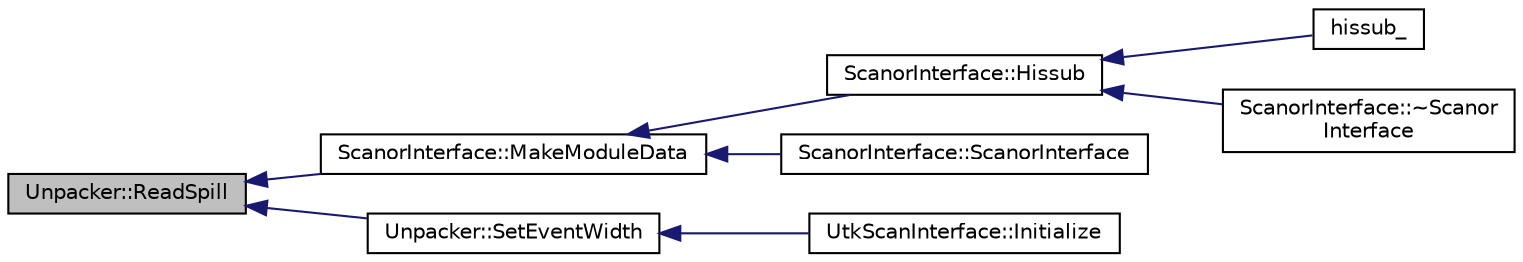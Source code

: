 digraph "Unpacker::ReadSpill"
{
  edge [fontname="Helvetica",fontsize="10",labelfontname="Helvetica",labelfontsize="10"];
  node [fontname="Helvetica",fontsize="10",shape=record];
  rankdir="LR";
  Node1 [label="Unpacker::ReadSpill",height=0.2,width=0.4,color="black", fillcolor="grey75", style="filled", fontcolor="black"];
  Node1 -> Node2 [dir="back",color="midnightblue",fontsize="10",style="solid",fontname="Helvetica"];
  Node2 [label="ScanorInterface::MakeModuleData",height=0.2,width=0.4,color="black", fillcolor="white", style="filled",URL="$de/dfa/class_scanor_interface.html#ae4507711417daa37e55f278b9c486a54",tooltip="inserts a delimiter in between individual module data and at end of buffer. Data is then passed to hi..."];
  Node2 -> Node3 [dir="back",color="midnightblue",fontsize="10",style="solid",fontname="Helvetica"];
  Node3 [label="ScanorInterface::Hissub",height=0.2,width=0.4,color="black", fillcolor="white", style="filled",URL="$de/dfa/class_scanor_interface.html#abc2883ce3cd0783d422bbd8251a7e644"];
  Node3 -> Node4 [dir="back",color="midnightblue",fontsize="10",style="solid",fontname="Helvetica"];
  Node4 [label="hissub_",height=0.2,width=0.4,color="black", fillcolor="white", style="filled",URL="$d6/db4/_scanor_8cpp.html#a4c73088139b20f913c3f554cfaa1c6a5",tooltip="interface between scan and C++ "];
  Node3 -> Node5 [dir="back",color="midnightblue",fontsize="10",style="solid",fontname="Helvetica"];
  Node5 [label="ScanorInterface::~Scanor\lInterface",height=0.2,width=0.4,color="black", fillcolor="white", style="filled",URL="$de/dfa/class_scanor_interface.html#afedd786e14ed9ad6d8567581439b7192"];
  Node2 -> Node6 [dir="back",color="midnightblue",fontsize="10",style="solid",fontname="Helvetica"];
  Node6 [label="ScanorInterface::ScanorInterface",height=0.2,width=0.4,color="black", fillcolor="white", style="filled",URL="$de/dfa/class_scanor_interface.html#a0d14caf29f24f3e7255d144bb15d6bee"];
  Node1 -> Node7 [dir="back",color="midnightblue",fontsize="10",style="solid",fontname="Helvetica"];
  Node7 [label="Unpacker::SetEventWidth",height=0.2,width=0.4,color="black", fillcolor="white", style="filled",URL="$d2/de8/class_unpacker.html#abff5c3f29a4a9cfd8f093f1d664940be",tooltip="Set the width of events in pixie16 clock ticks. "];
  Node7 -> Node8 [dir="back",color="midnightblue",fontsize="10",style="solid",fontname="Helvetica"];
  Node8 [label="UtkScanInterface::Initialize",height=0.2,width=0.4,color="black", fillcolor="white", style="filled",URL="$db/d6c/class_utk_scan_interface.html#a97f114b210931247250458851cead748"];
}
